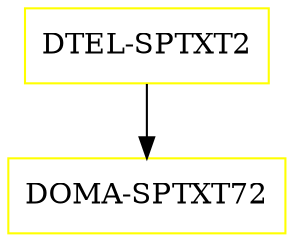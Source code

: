 digraph G {
  "DTEL-SPTXT2" [shape=box,color=yellow];
  "DOMA-SPTXT72" [shape=box,color=yellow,URL="./DOMA_SPTXT72.html"];
  "DTEL-SPTXT2" -> "DOMA-SPTXT72";
}
